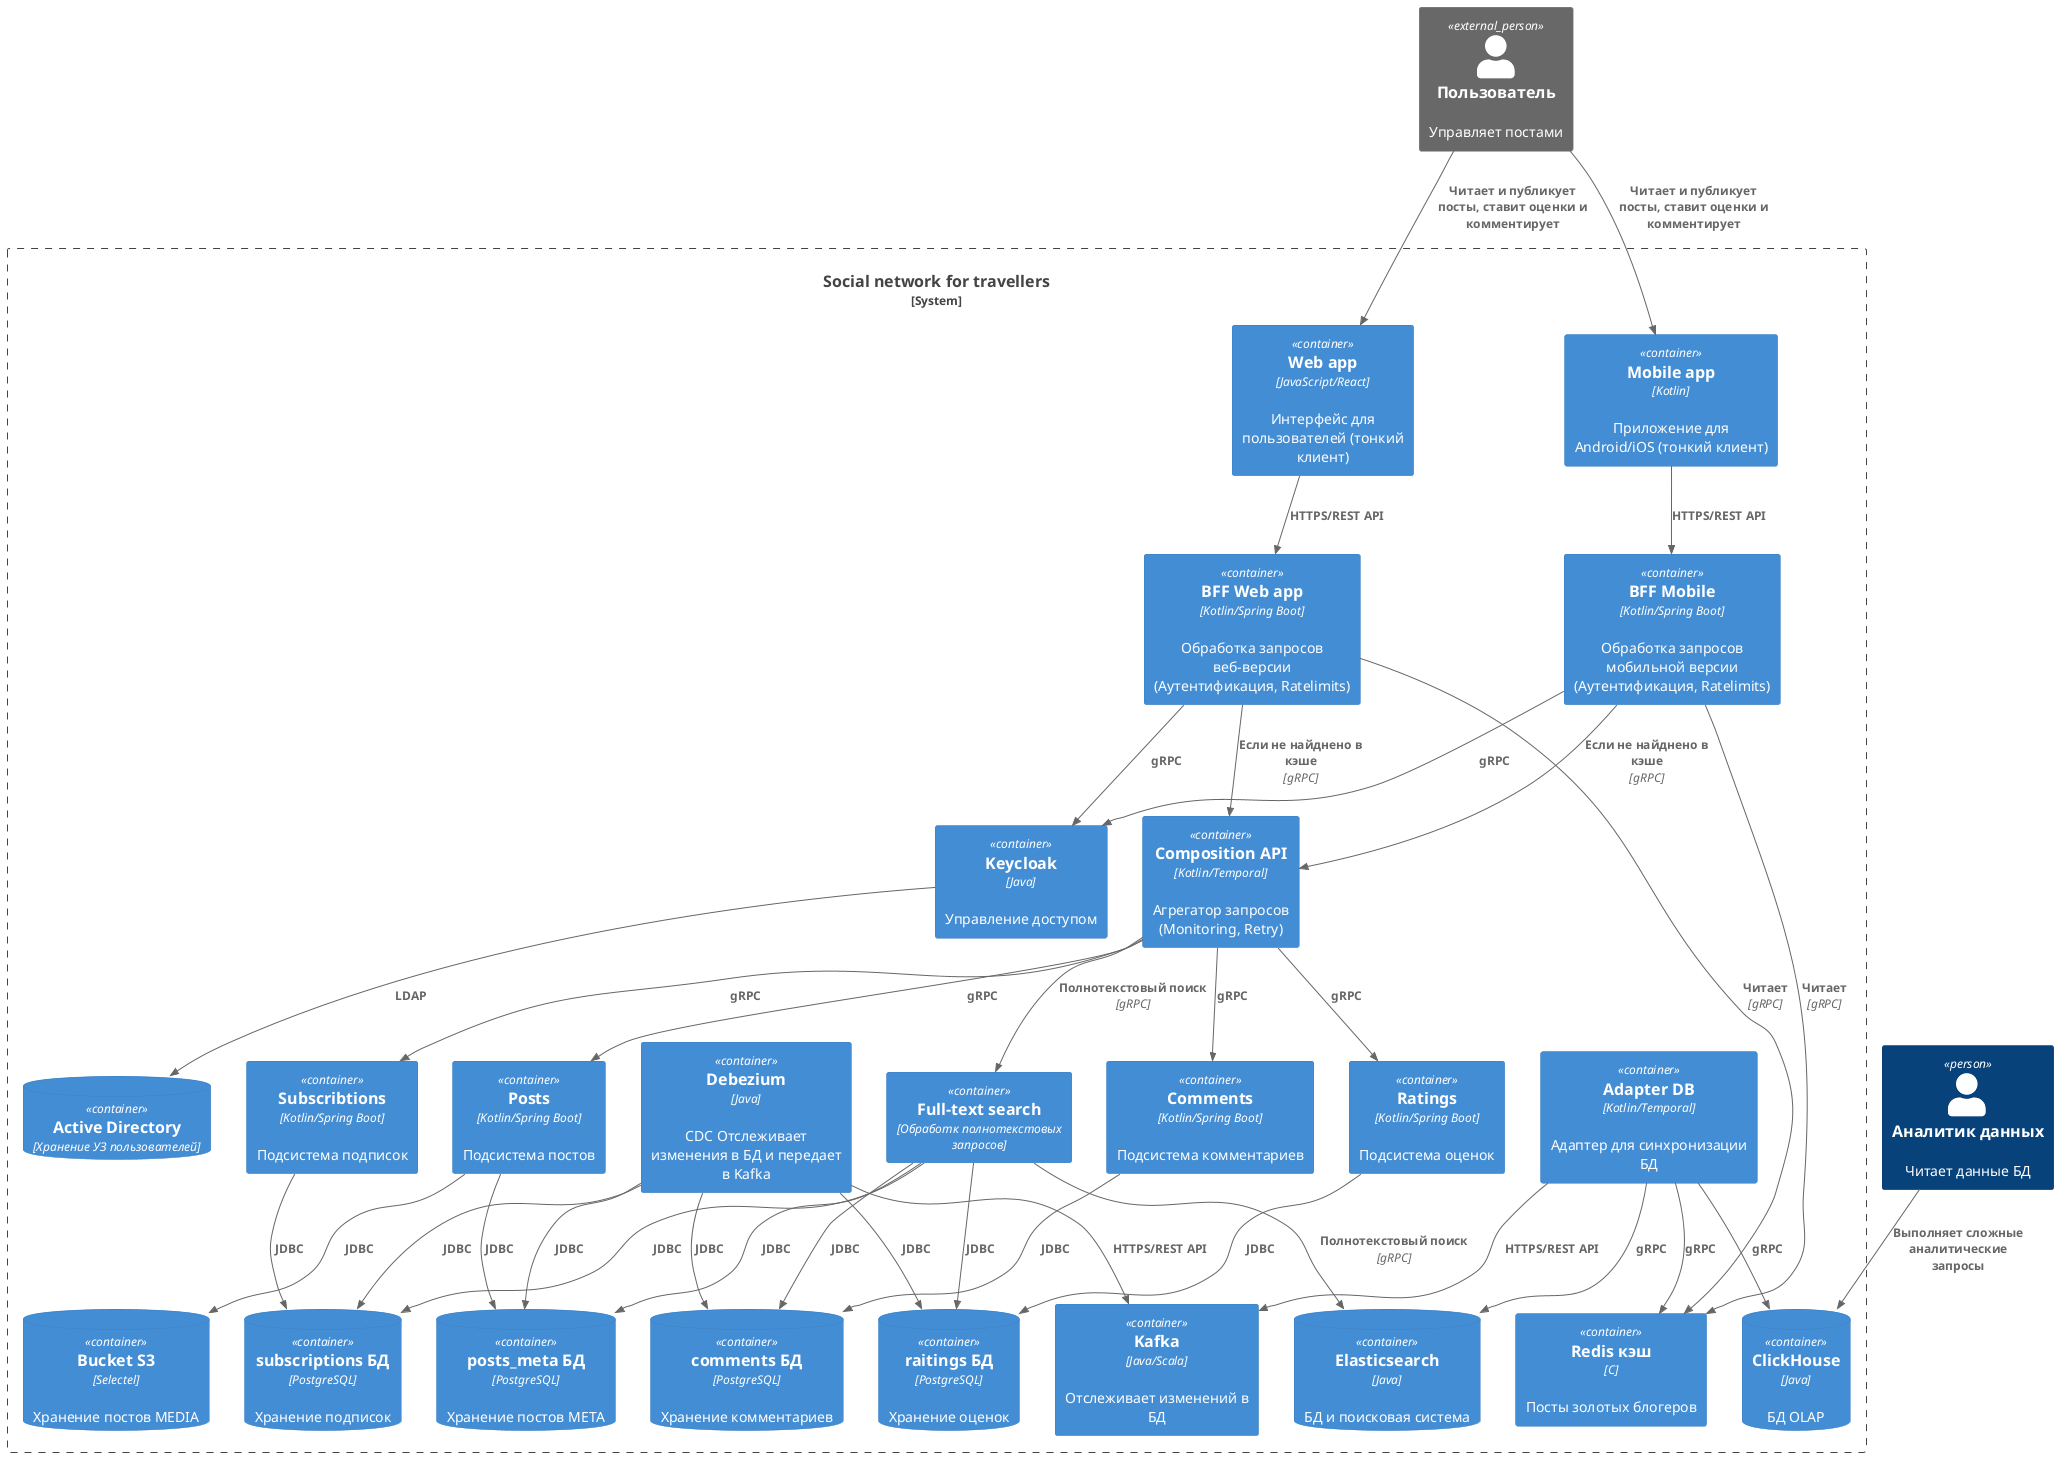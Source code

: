 
@startuml
!include <C4/C4_Container>
Person_Ext(user, "Пользователь", "Управляет постами")
Person(user_a, "Аналитик данных", "Читает данные БД")

System_Boundary(online_store, "Social network for travellers") {
Container(web_app, "Web app", "JavaScript/React", "Интерфейс для пользователей (тонкий клиент)")
Container(mobile_app, "Mobile app", "Kotlin", "Приложение для Android/iOS (тонкий клиент)")
Container(comp, "Composition API", "Kotlin/Temporal", "Агрегатор запросов (Monitoring, Retry)")
Container(bff_m, "BFF Mobile", "Kotlin/Spring Boot", "Обработка запросов мобильной версии (Аутентификация, Ratelimits)")
Container(bff_w, "BFF Web app", "Kotlin/Spring Boot", "Обработка запросов веб-версии (Аутентификация, Ratelimits)")
Container(comment, "Comment", "Java/Spring Boot", "Обработка бизнес-логики")
ContainerDb(pg_p, "posts_meta БД", "PostgreSQL", "Хранение постов META")
ContainerDb(pg_c, "comments БД", "PostgreSQL", "Хранение комментариев")  
ContainerDb(ad, "Active Directory", "Хранение УЗ пользователей")
ContainerDb(pg_r, "raitings БД", "PostgreSQL", "Хранение оценок")  
ContainerDb(pg_s, "subscriptions БД", "PostgreSQL", "Хранение подписок")    
ContainerDb(pg_s3, "Bucket S3", "Selectel", "Хранение постов MEDIA")  

 Container(full, "Full-text search", "Обработк полнотекстовых запросов")
  
Container(deb, "Debezium", "Java", "CDC Отслеживает изменения в БД и передает в Kafka")
Container(adapter_db, "Adapter DB", "Kotlin/Temporal", "Адаптер для синхронизации БД")
  
Container(kaf, "Kafka", "Java/Scala", "Отслеживает изменений в БД")    
ContainerDb(es, "Elasticsearch", "Java", "БД и поисковая система")    
ContainerDb(ch, "ClickHouse", "Java", "БД OLAP")    
  
Container(post, "Posts", "Kotlin/Spring Boot", "Подсистема постов")
Container(comment, "Comments", "Kotlin/Spring Boot", "Подсистема комментариев")  
Container(rai, "Ratings", "Kotlin/Spring Boot", "Подсистема оценок")  
Container(sub, "Subscribtions", "Kotlin/Spring Boot", "Подсистема подписок")  
  
Container(redis, "Redis кэш", "С", "Посты золотых блогеров")
Container(kk, "Keycloak", "Java", "Управление доступом") 
}

Rel(user, web_app, "Читает и публикует посты, ставит оценки и комментирует")
Rel(user, mobile_app, "Читает и публикует посты, ставит оценки и комментирует")

Rel(user_a, ch, "Выполняет сложные аналитические запросы")

Rel(web_app, bff_w, "HTTPS/REST API")
Rel(mobile_app, bff_m, "HTTPS/REST API")

Rel(bff_w, redis, "Читает",  "gRPC")
Rel(bff_m, redis, "Читает",  "gRPC")

Rel(bff_w, kk, "gRPC")
Rel(bff_m, kk, " gRPC")
Rel(kk, ad, "LDAP")

Rel(bff_w, comp, "Если не найднено в кэше", "gRPC")
Rel(bff_m, comp, "Если не найднено в кэше", "gRPC")

Rel(comp, comment, "gRPC")
Rel(comment, pg_c, "JDBC")

Rel(comp, post, "gRPC")
Rel(post, pg_p, "JDBC")

Rel(comp, rai, "gRPC")
Rel(rai, pg_r, "JDBC")

Rel(comp, sub, "gRPC")
Rel(sub, pg_s, "JDBC")

Rel(comp, full, "Полнотекстовый поиск",  "gRPC")
Rel(full, es, "Полнотекстовый поиск",  "gRPC")

Rel(full, pg_c, "JDBC")
Rel(full, pg_s, "JDBC")
Rel(full, pg_r, "JDBC")
Rel(full, pg_p, "JDBC")

Rel(post, pg_s3, "JDBC")
Rel(deb, kaf, "HTTPS/REST API")
Rel(deb, pg_c, "JDBC")
Rel(deb, pg_s, "JDBC")
Rel(deb, pg_r, "JDBC")
Rel(deb, pg_p, "JDBC")

Rel(adapter_db, es, "gRPC")
Rel(adapter_db, ch, "gRPC")
Rel(adapter_db, redis, "gRPC")
Rel(adapter_db, kaf, "HTTPS/REST API")


@enduml

